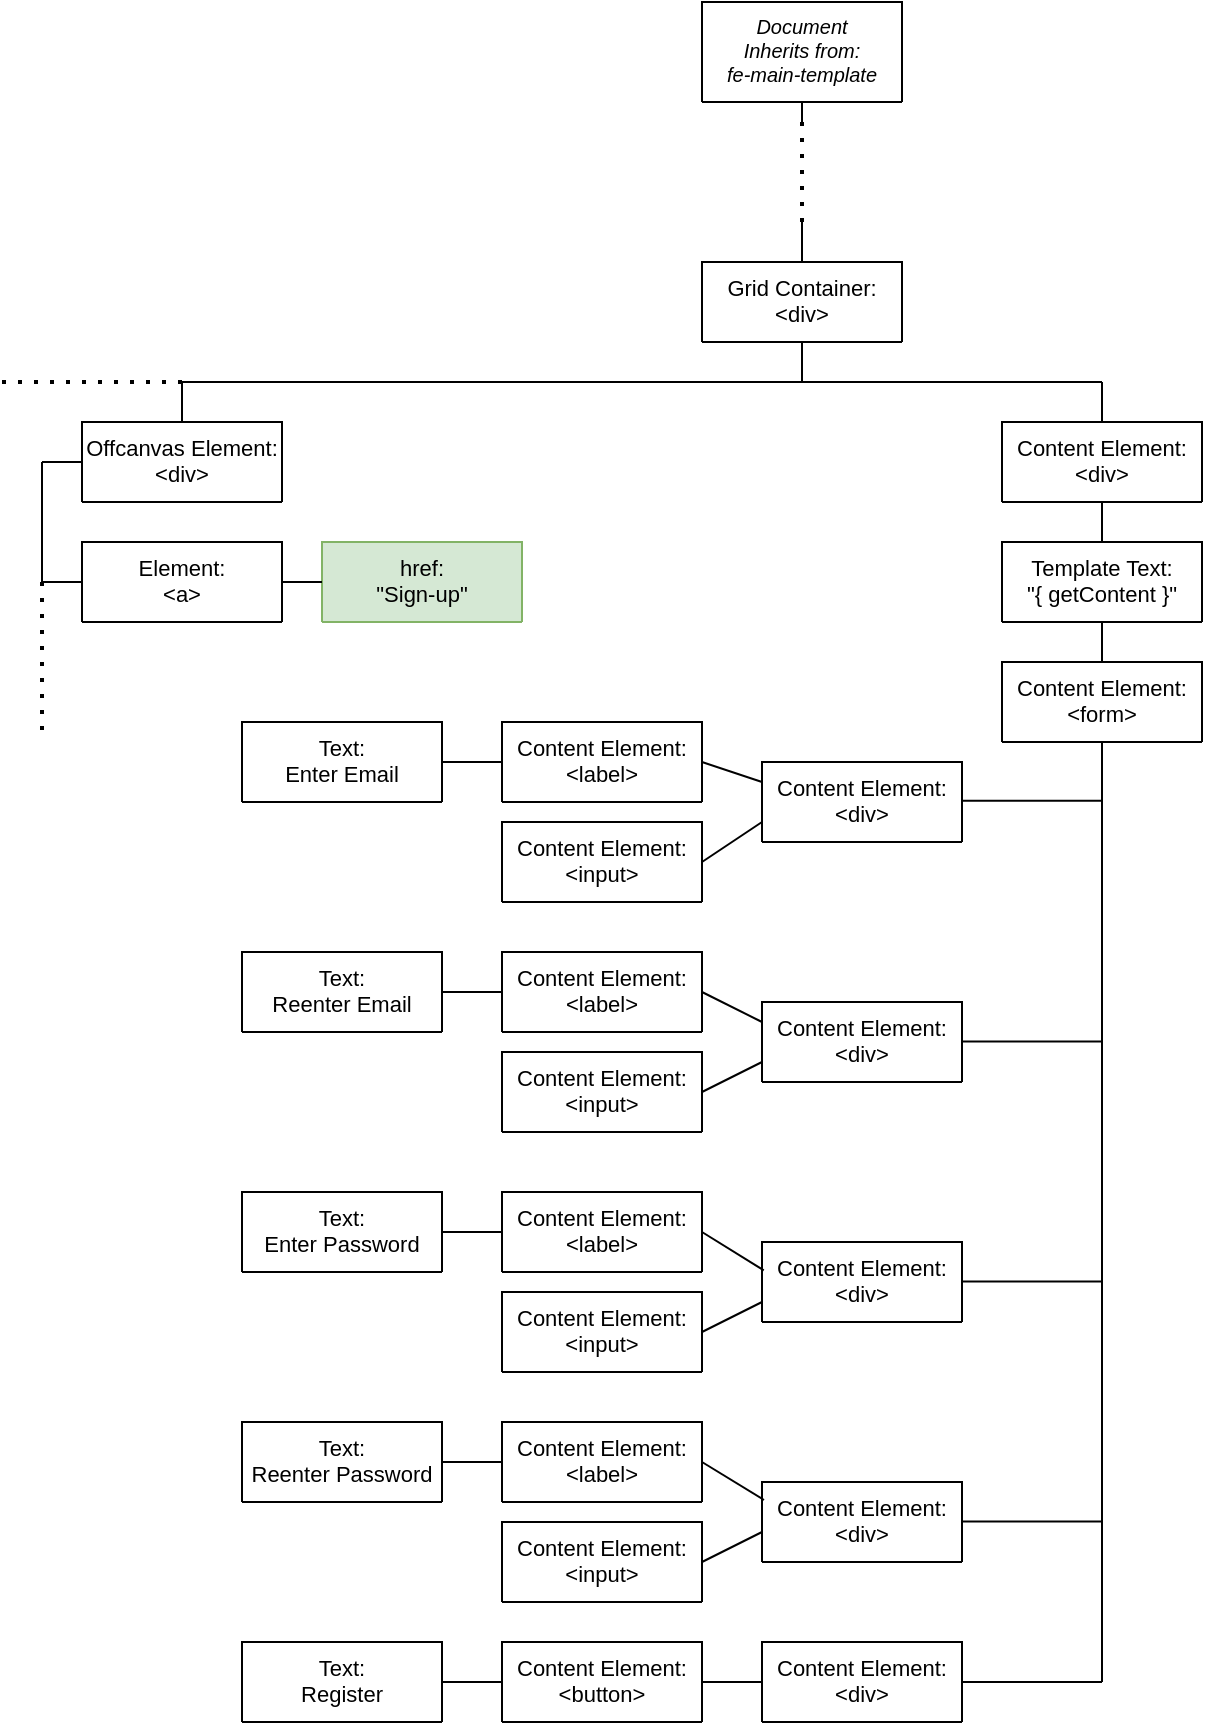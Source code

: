 <mxfile version="23.1.1" type="github">
  <diagram id="C5RBs43oDa-KdzZeNtuy" name="Page-1">
    <mxGraphModel dx="986" dy="884" grid="1" gridSize="10" guides="1" tooltips="1" connect="1" arrows="1" fold="1" page="1" pageScale="1" pageWidth="827" pageHeight="1169" math="0" shadow="0">
      <root>
        <mxCell id="WIyWlLk6GJQsqaUBKTNV-0" />
        <mxCell id="WIyWlLk6GJQsqaUBKTNV-1" parent="WIyWlLk6GJQsqaUBKTNV-0" />
        <mxCell id="zkfFHV4jXpPFQw0GAbJ--0" value="Document&#xa;Inherits from:&#xa;fe-main-template&#xa;" style="swimlane;fontStyle=2;align=center;verticalAlign=top;childLayout=stackLayout;horizontal=1;startSize=50;horizontalStack=0;resizeParent=1;resizeLast=0;collapsible=1;marginBottom=0;rounded=0;shadow=0;strokeWidth=1;fontSize=10;" parent="WIyWlLk6GJQsqaUBKTNV-1" vertex="1">
          <mxGeometry x="400" y="20" width="100" height="50" as="geometry">
            <mxRectangle x="230" y="140" width="160" height="26" as="alternateBounds" />
          </mxGeometry>
        </mxCell>
        <mxCell id="VF9Iw9guQS42RCAOD6OS-5" value="" style="endArrow=none;html=1;rounded=0;entryX=0.5;entryY=1;entryDx=0;entryDy=0;exitX=0.5;exitY=0;exitDx=0;exitDy=0;" parent="WIyWlLk6GJQsqaUBKTNV-1" target="zkfFHV4jXpPFQw0GAbJ--0" edge="1">
          <mxGeometry width="50" height="50" relative="1" as="geometry">
            <mxPoint x="450" y="80.0" as="sourcePoint" />
            <mxPoint x="590" y="170" as="targetPoint" />
          </mxGeometry>
        </mxCell>
        <mxCell id="VF9Iw9guQS42RCAOD6OS-45" value="Offcanvas Element:&#xa;&lt;div&gt;&#xa;" style="swimlane;fontStyle=0;align=center;verticalAlign=top;childLayout=stackLayout;horizontal=1;startSize=50;horizontalStack=0;resizeParent=1;resizeLast=0;collapsible=1;marginBottom=0;rounded=0;shadow=0;strokeWidth=1;fontSize=11;" parent="WIyWlLk6GJQsqaUBKTNV-1" vertex="1">
          <mxGeometry x="90" y="230" width="100" height="40" as="geometry">
            <mxRectangle x="130" y="380" width="160" height="26" as="alternateBounds" />
          </mxGeometry>
        </mxCell>
        <mxCell id="VF9Iw9guQS42RCAOD6OS-50" value="Grid Container:&#xa;&lt;div&gt;&#xa;" style="swimlane;fontStyle=0;align=center;verticalAlign=top;childLayout=stackLayout;horizontal=1;startSize=50;horizontalStack=0;resizeParent=1;resizeLast=0;collapsible=1;marginBottom=0;rounded=0;shadow=0;strokeWidth=1;fontSize=11;" parent="WIyWlLk6GJQsqaUBKTNV-1" vertex="1">
          <mxGeometry x="400" y="150" width="100" height="40" as="geometry">
            <mxRectangle x="130" y="380" width="160" height="26" as="alternateBounds" />
          </mxGeometry>
        </mxCell>
        <mxCell id="VF9Iw9guQS42RCAOD6OS-51" value="" style="endArrow=none;html=1;rounded=0;entryX=0.5;entryY=1;entryDx=0;entryDy=0;" parent="WIyWlLk6GJQsqaUBKTNV-1" source="VF9Iw9guQS42RCAOD6OS-50" edge="1">
          <mxGeometry width="50" height="50" relative="1" as="geometry">
            <mxPoint x="420" y="450" as="sourcePoint" />
            <mxPoint x="450" y="130" as="targetPoint" />
          </mxGeometry>
        </mxCell>
        <mxCell id="VF9Iw9guQS42RCAOD6OS-52" value="Element:&#xa;&lt;a&gt;&#xa;" style="swimlane;fontStyle=0;align=center;verticalAlign=top;childLayout=stackLayout;horizontal=1;startSize=50;horizontalStack=0;resizeParent=1;resizeLast=0;collapsible=1;marginBottom=0;rounded=0;shadow=0;strokeWidth=1;fontSize=11;" parent="WIyWlLk6GJQsqaUBKTNV-1" vertex="1">
          <mxGeometry x="90" y="290" width="100" height="40" as="geometry">
            <mxRectangle x="130" y="380" width="160" height="26" as="alternateBounds" />
          </mxGeometry>
        </mxCell>
        <mxCell id="VF9Iw9guQS42RCAOD6OS-53" value="" style="endArrow=none;html=1;rounded=0;entryX=0.5;entryY=1;entryDx=0;entryDy=0;" parent="WIyWlLk6GJQsqaUBKTNV-1" target="VF9Iw9guQS42RCAOD6OS-50" edge="1">
          <mxGeometry width="50" height="50" relative="1" as="geometry">
            <mxPoint x="450" y="210" as="sourcePoint" />
            <mxPoint x="470" y="280" as="targetPoint" />
          </mxGeometry>
        </mxCell>
        <mxCell id="VF9Iw9guQS42RCAOD6OS-56" value="" style="endArrow=none;html=1;rounded=0;exitX=0.5;exitY=0;exitDx=0;exitDy=0;" parent="WIyWlLk6GJQsqaUBKTNV-1" source="VF9Iw9guQS42RCAOD6OS-45" edge="1">
          <mxGeometry width="50" height="50" relative="1" as="geometry">
            <mxPoint x="210" y="330" as="sourcePoint" />
            <mxPoint x="140" y="210" as="targetPoint" />
          </mxGeometry>
        </mxCell>
        <mxCell id="VF9Iw9guQS42RCAOD6OS-57" value="" style="endArrow=none;html=1;rounded=0;entryX=0;entryY=0.5;entryDx=0;entryDy=0;" parent="WIyWlLk6GJQsqaUBKTNV-1" target="VF9Iw9guQS42RCAOD6OS-45" edge="1">
          <mxGeometry width="50" height="50" relative="1" as="geometry">
            <mxPoint x="70" y="250" as="sourcePoint" />
            <mxPoint x="260" y="280" as="targetPoint" />
          </mxGeometry>
        </mxCell>
        <mxCell id="VF9Iw9guQS42RCAOD6OS-63" value="" style="endArrow=none;html=1;rounded=0;entryX=0;entryY=0.5;entryDx=0;entryDy=0;" parent="WIyWlLk6GJQsqaUBKTNV-1" target="VF9Iw9guQS42RCAOD6OS-52" edge="1">
          <mxGeometry width="50" height="50" relative="1" as="geometry">
            <mxPoint x="70" y="310" as="sourcePoint" />
            <mxPoint x="260" y="280" as="targetPoint" />
          </mxGeometry>
        </mxCell>
        <mxCell id="VF9Iw9guQS42RCAOD6OS-68" value="href:&#xa;&quot;Sign-up&quot;&#xa;" style="swimlane;fontStyle=0;align=center;verticalAlign=top;childLayout=stackLayout;horizontal=1;startSize=50;horizontalStack=0;resizeParent=1;resizeLast=0;collapsible=1;marginBottom=0;rounded=0;shadow=0;strokeWidth=1;fontSize=11;fillColor=#d5e8d4;strokeColor=#82b366;" parent="WIyWlLk6GJQsqaUBKTNV-1" vertex="1">
          <mxGeometry x="210" y="290" width="100" height="40" as="geometry">
            <mxRectangle x="130" y="380" width="160" height="26" as="alternateBounds" />
          </mxGeometry>
        </mxCell>
        <mxCell id="VF9Iw9guQS42RCAOD6OS-73" value="" style="endArrow=none;html=1;rounded=0;entryX=0;entryY=0.5;entryDx=0;entryDy=0;exitX=1;exitY=0.5;exitDx=0;exitDy=0;" parent="WIyWlLk6GJQsqaUBKTNV-1" source="VF9Iw9guQS42RCAOD6OS-52" target="VF9Iw9guQS42RCAOD6OS-68" edge="1">
          <mxGeometry width="50" height="50" relative="1" as="geometry">
            <mxPoint x="210" y="330" as="sourcePoint" />
            <mxPoint x="260" y="280" as="targetPoint" />
          </mxGeometry>
        </mxCell>
        <mxCell id="VF9Iw9guQS42RCAOD6OS-78" value="Content Element:&#xa;&lt;div&gt;&#xa;" style="swimlane;fontStyle=0;align=center;verticalAlign=top;childLayout=stackLayout;horizontal=1;startSize=50;horizontalStack=0;resizeParent=1;resizeLast=0;collapsible=1;marginBottom=0;rounded=0;shadow=0;strokeWidth=1;fontSize=11;" parent="WIyWlLk6GJQsqaUBKTNV-1" vertex="1">
          <mxGeometry x="550" y="230" width="100" height="40" as="geometry">
            <mxRectangle x="130" y="380" width="160" height="26" as="alternateBounds" />
          </mxGeometry>
        </mxCell>
        <mxCell id="VF9Iw9guQS42RCAOD6OS-79" value="" style="endArrow=none;html=1;rounded=0;" parent="WIyWlLk6GJQsqaUBKTNV-1" edge="1">
          <mxGeometry width="50" height="50" relative="1" as="geometry">
            <mxPoint x="600" y="210" as="sourcePoint" />
            <mxPoint x="290" y="210" as="targetPoint" />
          </mxGeometry>
        </mxCell>
        <mxCell id="VF9Iw9guQS42RCAOD6OS-80" value="Template Text:&#xa;&quot;{ getContent }&quot;&#xa;" style="swimlane;fontStyle=0;align=center;verticalAlign=top;childLayout=stackLayout;horizontal=1;startSize=50;horizontalStack=0;resizeParent=1;resizeLast=0;collapsible=1;marginBottom=0;rounded=0;shadow=0;strokeWidth=1;fontSize=11;" parent="WIyWlLk6GJQsqaUBKTNV-1" vertex="1">
          <mxGeometry x="550" y="290" width="100" height="40" as="geometry">
            <mxRectangle x="130" y="380" width="160" height="26" as="alternateBounds" />
          </mxGeometry>
        </mxCell>
        <mxCell id="VF9Iw9guQS42RCAOD6OS-81" value="" style="endArrow=none;html=1;rounded=0;entryX=0.5;entryY=1;entryDx=0;entryDy=0;exitX=0.5;exitY=0;exitDx=0;exitDy=0;" parent="WIyWlLk6GJQsqaUBKTNV-1" source="VF9Iw9guQS42RCAOD6OS-80" target="VF9Iw9guQS42RCAOD6OS-78" edge="1">
          <mxGeometry width="50" height="50" relative="1" as="geometry">
            <mxPoint x="390" y="330" as="sourcePoint" />
            <mxPoint x="440" y="280" as="targetPoint" />
          </mxGeometry>
        </mxCell>
        <mxCell id="DqWKw1W-V-vtWbqpxLQn-0" value="" style="endArrow=none;html=1;rounded=0;" parent="WIyWlLk6GJQsqaUBKTNV-1" edge="1">
          <mxGeometry width="50" height="50" relative="1" as="geometry">
            <mxPoint x="140" y="210" as="sourcePoint" />
            <mxPoint x="470" y="210" as="targetPoint" />
          </mxGeometry>
        </mxCell>
        <mxCell id="DqWKw1W-V-vtWbqpxLQn-1" value="" style="endArrow=none;html=1;rounded=0;" parent="WIyWlLk6GJQsqaUBKTNV-1" edge="1">
          <mxGeometry width="50" height="50" relative="1" as="geometry">
            <mxPoint x="70" y="310" as="sourcePoint" />
            <mxPoint x="70" y="250" as="targetPoint" />
          </mxGeometry>
        </mxCell>
        <mxCell id="DqWKw1W-V-vtWbqpxLQn-4" value="" style="endArrow=none;dashed=1;html=1;dashPattern=1 3;strokeWidth=2;rounded=0;" parent="WIyWlLk6GJQsqaUBKTNV-1" edge="1">
          <mxGeometry width="50" height="50" relative="1" as="geometry">
            <mxPoint x="70" y="310" as="sourcePoint" />
            <mxPoint x="70" y="390" as="targetPoint" />
          </mxGeometry>
        </mxCell>
        <mxCell id="DqWKw1W-V-vtWbqpxLQn-5" value="" style="endArrow=none;dashed=1;html=1;dashPattern=1 3;strokeWidth=2;rounded=0;" parent="WIyWlLk6GJQsqaUBKTNV-1" edge="1">
          <mxGeometry width="50" height="50" relative="1" as="geometry">
            <mxPoint x="50" y="210" as="sourcePoint" />
            <mxPoint x="140" y="210" as="targetPoint" />
          </mxGeometry>
        </mxCell>
        <mxCell id="DqWKw1W-V-vtWbqpxLQn-6" value="" style="endArrow=none;dashed=1;html=1;dashPattern=1 3;strokeWidth=2;rounded=0;" parent="WIyWlLk6GJQsqaUBKTNV-1" edge="1">
          <mxGeometry width="50" height="50" relative="1" as="geometry">
            <mxPoint x="450" y="130" as="sourcePoint" />
            <mxPoint x="450" y="80" as="targetPoint" />
          </mxGeometry>
        </mxCell>
        <mxCell id="SQJkW7k5c4gmm_ZYG9Eu-2" value="Content Element:&#xa;&lt;form&gt;&#xa;" style="swimlane;fontStyle=0;align=center;verticalAlign=top;childLayout=stackLayout;horizontal=1;startSize=50;horizontalStack=0;resizeParent=1;resizeLast=0;collapsible=1;marginBottom=0;rounded=0;shadow=0;strokeWidth=1;fontSize=11;" parent="WIyWlLk6GJQsqaUBKTNV-1" vertex="1">
          <mxGeometry x="550" y="350" width="100" height="40" as="geometry">
            <mxRectangle x="130" y="380" width="160" height="26" as="alternateBounds" />
          </mxGeometry>
        </mxCell>
        <mxCell id="Hl85aeynrHfhEjU7mRnR-0" value="" style="endArrow=none;html=1;rounded=0;exitX=0.5;exitY=0;exitDx=0;exitDy=0;" edge="1" parent="WIyWlLk6GJQsqaUBKTNV-1" source="VF9Iw9guQS42RCAOD6OS-78">
          <mxGeometry width="50" height="50" relative="1" as="geometry">
            <mxPoint x="250" y="590" as="sourcePoint" />
            <mxPoint x="600" y="210" as="targetPoint" />
          </mxGeometry>
        </mxCell>
        <mxCell id="Hl85aeynrHfhEjU7mRnR-1" value="" style="endArrow=none;html=1;rounded=0;entryX=0.5;entryY=1;entryDx=0;entryDy=0;exitX=0.5;exitY=0;exitDx=0;exitDy=0;" edge="1" parent="WIyWlLk6GJQsqaUBKTNV-1" source="SQJkW7k5c4gmm_ZYG9Eu-2" target="VF9Iw9guQS42RCAOD6OS-80">
          <mxGeometry width="50" height="50" relative="1" as="geometry">
            <mxPoint x="250" y="470" as="sourcePoint" />
            <mxPoint x="300" y="420" as="targetPoint" />
          </mxGeometry>
        </mxCell>
        <mxCell id="Hl85aeynrHfhEjU7mRnR-2" value="" style="endArrow=none;html=1;rounded=0;entryX=0.5;entryY=1;entryDx=0;entryDy=0;" edge="1" parent="WIyWlLk6GJQsqaUBKTNV-1" target="SQJkW7k5c4gmm_ZYG9Eu-2">
          <mxGeometry width="50" height="50" relative="1" as="geometry">
            <mxPoint x="600" y="860" as="sourcePoint" />
            <mxPoint x="470" y="400" as="targetPoint" />
          </mxGeometry>
        </mxCell>
        <mxCell id="Hl85aeynrHfhEjU7mRnR-3" value="Content Element:&#xa;&lt;div&gt;&#xa;" style="swimlane;fontStyle=0;align=center;verticalAlign=top;childLayout=stackLayout;horizontal=1;startSize=50;horizontalStack=0;resizeParent=1;resizeLast=0;collapsible=1;marginBottom=0;rounded=0;shadow=0;strokeWidth=1;fontSize=11;" vertex="1" parent="WIyWlLk6GJQsqaUBKTNV-1">
          <mxGeometry x="430" y="400" width="100" height="40" as="geometry">
            <mxRectangle x="130" y="380" width="160" height="26" as="alternateBounds" />
          </mxGeometry>
        </mxCell>
        <mxCell id="Hl85aeynrHfhEjU7mRnR-4" value="Content Element:&#xa;&lt;div&gt;&#xa;" style="swimlane;fontStyle=0;align=center;verticalAlign=top;childLayout=stackLayout;horizontal=1;startSize=50;horizontalStack=0;resizeParent=1;resizeLast=0;collapsible=1;marginBottom=0;rounded=0;shadow=0;strokeWidth=1;fontSize=11;" vertex="1" parent="WIyWlLk6GJQsqaUBKTNV-1">
          <mxGeometry x="430" y="520" width="100" height="40" as="geometry">
            <mxRectangle x="130" y="380" width="160" height="26" as="alternateBounds" />
          </mxGeometry>
        </mxCell>
        <mxCell id="Hl85aeynrHfhEjU7mRnR-5" value="Content Element:&#xa;&lt;div&gt;&#xa;" style="swimlane;fontStyle=0;align=center;verticalAlign=top;childLayout=stackLayout;horizontal=1;startSize=50;horizontalStack=0;resizeParent=1;resizeLast=0;collapsible=1;marginBottom=0;rounded=0;shadow=0;strokeWidth=1;fontSize=11;" vertex="1" parent="WIyWlLk6GJQsqaUBKTNV-1">
          <mxGeometry x="430" y="640" width="100" height="40" as="geometry">
            <mxRectangle x="130" y="380" width="160" height="26" as="alternateBounds" />
          </mxGeometry>
        </mxCell>
        <mxCell id="Hl85aeynrHfhEjU7mRnR-6" value="Content Element:&#xa;&lt;div&gt;&#xa;" style="swimlane;fontStyle=0;align=center;verticalAlign=top;childLayout=stackLayout;horizontal=1;startSize=50;horizontalStack=0;resizeParent=1;resizeLast=0;collapsible=1;marginBottom=0;rounded=0;shadow=0;strokeWidth=1;fontSize=11;" vertex="1" parent="WIyWlLk6GJQsqaUBKTNV-1">
          <mxGeometry x="430" y="760" width="100" height="40" as="geometry">
            <mxRectangle x="130" y="380" width="160" height="26" as="alternateBounds" />
          </mxGeometry>
        </mxCell>
        <mxCell id="Hl85aeynrHfhEjU7mRnR-7" value="Content Element:&#xa;&lt;div&gt;&#xa;" style="swimlane;fontStyle=0;align=center;verticalAlign=top;childLayout=stackLayout;horizontal=1;startSize=50;horizontalStack=0;resizeParent=1;resizeLast=0;collapsible=1;marginBottom=0;rounded=0;shadow=0;strokeWidth=1;fontSize=11;" vertex="1" parent="WIyWlLk6GJQsqaUBKTNV-1">
          <mxGeometry x="430" y="840" width="100" height="40" as="geometry">
            <mxRectangle x="130" y="380" width="160" height="26" as="alternateBounds" />
          </mxGeometry>
        </mxCell>
        <mxCell id="Hl85aeynrHfhEjU7mRnR-8" value="Content Element:&#xa;&lt;label&gt;&#xa;" style="swimlane;fontStyle=0;align=center;verticalAlign=top;childLayout=stackLayout;horizontal=1;startSize=50;horizontalStack=0;resizeParent=1;resizeLast=0;collapsible=1;marginBottom=0;rounded=0;shadow=0;strokeWidth=1;fontSize=11;" vertex="1" parent="WIyWlLk6GJQsqaUBKTNV-1">
          <mxGeometry x="300" y="380" width="100" height="40" as="geometry">
            <mxRectangle x="130" y="380" width="160" height="26" as="alternateBounds" />
          </mxGeometry>
        </mxCell>
        <mxCell id="Hl85aeynrHfhEjU7mRnR-9" value="Content Element:&#xa;&lt;input&gt;&#xa;" style="swimlane;fontStyle=0;align=center;verticalAlign=top;childLayout=stackLayout;horizontal=1;startSize=50;horizontalStack=0;resizeParent=1;resizeLast=0;collapsible=1;marginBottom=0;rounded=0;shadow=0;strokeWidth=1;fontSize=11;" vertex="1" parent="WIyWlLk6GJQsqaUBKTNV-1">
          <mxGeometry x="300" y="430" width="100" height="40" as="geometry">
            <mxRectangle x="130" y="380" width="160" height="26" as="alternateBounds" />
          </mxGeometry>
        </mxCell>
        <mxCell id="Hl85aeynrHfhEjU7mRnR-10" value="Content Element:&#xa;&lt;label&gt;&#xa;" style="swimlane;fontStyle=0;align=center;verticalAlign=top;childLayout=stackLayout;horizontal=1;startSize=50;horizontalStack=0;resizeParent=1;resizeLast=0;collapsible=1;marginBottom=0;rounded=0;shadow=0;strokeWidth=1;fontSize=11;" vertex="1" parent="WIyWlLk6GJQsqaUBKTNV-1">
          <mxGeometry x="300" y="495" width="100" height="40" as="geometry">
            <mxRectangle x="130" y="380" width="160" height="26" as="alternateBounds" />
          </mxGeometry>
        </mxCell>
        <mxCell id="Hl85aeynrHfhEjU7mRnR-11" value="Content Element:&#xa;&lt;input&gt;&#xa;" style="swimlane;fontStyle=0;align=center;verticalAlign=top;childLayout=stackLayout;horizontal=1;startSize=50;horizontalStack=0;resizeParent=1;resizeLast=0;collapsible=1;marginBottom=0;rounded=0;shadow=0;strokeWidth=1;fontSize=11;" vertex="1" parent="WIyWlLk6GJQsqaUBKTNV-1">
          <mxGeometry x="300" y="545" width="100" height="40" as="geometry">
            <mxRectangle x="130" y="380" width="160" height="26" as="alternateBounds" />
          </mxGeometry>
        </mxCell>
        <mxCell id="Hl85aeynrHfhEjU7mRnR-12" value="Content Element:&#xa;&lt;label&gt;&#xa;" style="swimlane;fontStyle=0;align=center;verticalAlign=top;childLayout=stackLayout;horizontal=1;startSize=50;horizontalStack=0;resizeParent=1;resizeLast=0;collapsible=1;marginBottom=0;rounded=0;shadow=0;strokeWidth=1;fontSize=11;" vertex="1" parent="WIyWlLk6GJQsqaUBKTNV-1">
          <mxGeometry x="300" y="615" width="100" height="40" as="geometry">
            <mxRectangle x="130" y="380" width="160" height="26" as="alternateBounds" />
          </mxGeometry>
        </mxCell>
        <mxCell id="Hl85aeynrHfhEjU7mRnR-13" value="Content Element:&#xa;&lt;input&gt;&#xa;" style="swimlane;fontStyle=0;align=center;verticalAlign=top;childLayout=stackLayout;horizontal=1;startSize=50;horizontalStack=0;resizeParent=1;resizeLast=0;collapsible=1;marginBottom=0;rounded=0;shadow=0;strokeWidth=1;fontSize=11;" vertex="1" parent="WIyWlLk6GJQsqaUBKTNV-1">
          <mxGeometry x="300" y="665" width="100" height="40" as="geometry">
            <mxRectangle x="130" y="380" width="160" height="26" as="alternateBounds" />
          </mxGeometry>
        </mxCell>
        <mxCell id="Hl85aeynrHfhEjU7mRnR-14" value="Content Element:&#xa;&lt;label&gt;&#xa;" style="swimlane;fontStyle=0;align=center;verticalAlign=top;childLayout=stackLayout;horizontal=1;startSize=50;horizontalStack=0;resizeParent=1;resizeLast=0;collapsible=1;marginBottom=0;rounded=0;shadow=0;strokeWidth=1;fontSize=11;" vertex="1" parent="WIyWlLk6GJQsqaUBKTNV-1">
          <mxGeometry x="300" y="730" width="100" height="40" as="geometry">
            <mxRectangle x="130" y="380" width="160" height="26" as="alternateBounds" />
          </mxGeometry>
        </mxCell>
        <mxCell id="Hl85aeynrHfhEjU7mRnR-15" value="Content Element:&#xa;&lt;input&gt;&#xa;" style="swimlane;fontStyle=0;align=center;verticalAlign=top;childLayout=stackLayout;horizontal=1;startSize=50;horizontalStack=0;resizeParent=1;resizeLast=0;collapsible=1;marginBottom=0;rounded=0;shadow=0;strokeWidth=1;fontSize=11;" vertex="1" parent="WIyWlLk6GJQsqaUBKTNV-1">
          <mxGeometry x="300" y="780" width="100" height="40" as="geometry">
            <mxRectangle x="130" y="380" width="160" height="26" as="alternateBounds" />
          </mxGeometry>
        </mxCell>
        <mxCell id="Hl85aeynrHfhEjU7mRnR-17" value="Content Element:&#xa;&lt;button&gt;&#xa;" style="swimlane;fontStyle=0;align=center;verticalAlign=top;childLayout=stackLayout;horizontal=1;startSize=50;horizontalStack=0;resizeParent=1;resizeLast=0;collapsible=1;marginBottom=0;rounded=0;shadow=0;strokeWidth=1;fontSize=11;" vertex="1" parent="WIyWlLk6GJQsqaUBKTNV-1">
          <mxGeometry x="300" y="840" width="100" height="40" as="geometry">
            <mxRectangle x="130" y="380" width="160" height="26" as="alternateBounds" />
          </mxGeometry>
        </mxCell>
        <mxCell id="Hl85aeynrHfhEjU7mRnR-19" value="" style="endArrow=none;html=1;rounded=0;entryX=0;entryY=0.25;entryDx=0;entryDy=0;exitX=1;exitY=0.5;exitDx=0;exitDy=0;" edge="1" parent="WIyWlLk6GJQsqaUBKTNV-1" source="Hl85aeynrHfhEjU7mRnR-8" target="Hl85aeynrHfhEjU7mRnR-3">
          <mxGeometry width="50" height="50" relative="1" as="geometry">
            <mxPoint x="400" y="620" as="sourcePoint" />
            <mxPoint x="450" y="570" as="targetPoint" />
          </mxGeometry>
        </mxCell>
        <mxCell id="Hl85aeynrHfhEjU7mRnR-20" value="" style="endArrow=none;html=1;rounded=0;entryX=0;entryY=0.75;entryDx=0;entryDy=0;exitX=1;exitY=0.5;exitDx=0;exitDy=0;" edge="1" parent="WIyWlLk6GJQsqaUBKTNV-1" source="Hl85aeynrHfhEjU7mRnR-9" target="Hl85aeynrHfhEjU7mRnR-3">
          <mxGeometry width="50" height="50" relative="1" as="geometry">
            <mxPoint x="410" y="410" as="sourcePoint" />
            <mxPoint x="440" y="420" as="targetPoint" />
          </mxGeometry>
        </mxCell>
        <mxCell id="Hl85aeynrHfhEjU7mRnR-21" value="" style="endArrow=none;html=1;rounded=0;entryX=0;entryY=0.25;entryDx=0;entryDy=0;exitX=1;exitY=0.5;exitDx=0;exitDy=0;" edge="1" parent="WIyWlLk6GJQsqaUBKTNV-1" source="Hl85aeynrHfhEjU7mRnR-10" target="Hl85aeynrHfhEjU7mRnR-4">
          <mxGeometry width="50" height="50" relative="1" as="geometry">
            <mxPoint x="410" y="460" as="sourcePoint" />
            <mxPoint x="440" y="440" as="targetPoint" />
          </mxGeometry>
        </mxCell>
        <mxCell id="Hl85aeynrHfhEjU7mRnR-22" value="" style="endArrow=none;html=1;rounded=0;entryX=0;entryY=0.75;entryDx=0;entryDy=0;exitX=1;exitY=0.5;exitDx=0;exitDy=0;" edge="1" parent="WIyWlLk6GJQsqaUBKTNV-1" source="Hl85aeynrHfhEjU7mRnR-11" target="Hl85aeynrHfhEjU7mRnR-4">
          <mxGeometry width="50" height="50" relative="1" as="geometry">
            <mxPoint x="410" y="525" as="sourcePoint" />
            <mxPoint x="440" y="540" as="targetPoint" />
          </mxGeometry>
        </mxCell>
        <mxCell id="Hl85aeynrHfhEjU7mRnR-23" value="" style="endArrow=none;html=1;rounded=0;entryX=0;entryY=0.75;entryDx=0;entryDy=0;exitX=1;exitY=0.5;exitDx=0;exitDy=0;" edge="1" parent="WIyWlLk6GJQsqaUBKTNV-1">
          <mxGeometry width="50" height="50" relative="1" as="geometry">
            <mxPoint x="400" y="685" as="sourcePoint" />
            <mxPoint x="430" y="670" as="targetPoint" />
          </mxGeometry>
        </mxCell>
        <mxCell id="Hl85aeynrHfhEjU7mRnR-24" value="" style="endArrow=none;html=1;rounded=0;entryX=0.009;entryY=0.354;entryDx=0;entryDy=0;exitX=1;exitY=0.5;exitDx=0;exitDy=0;entryPerimeter=0;" edge="1" parent="WIyWlLk6GJQsqaUBKTNV-1" source="Hl85aeynrHfhEjU7mRnR-12" target="Hl85aeynrHfhEjU7mRnR-5">
          <mxGeometry width="50" height="50" relative="1" as="geometry">
            <mxPoint x="410" y="695" as="sourcePoint" />
            <mxPoint x="440" y="680" as="targetPoint" />
          </mxGeometry>
        </mxCell>
        <mxCell id="Hl85aeynrHfhEjU7mRnR-25" value="" style="endArrow=none;html=1;rounded=0;entryX=0;entryY=0.75;entryDx=0;entryDy=0;exitX=1;exitY=0.5;exitDx=0;exitDy=0;" edge="1" parent="WIyWlLk6GJQsqaUBKTNV-1">
          <mxGeometry width="50" height="50" relative="1" as="geometry">
            <mxPoint x="400" y="800" as="sourcePoint" />
            <mxPoint x="430" y="785" as="targetPoint" />
          </mxGeometry>
        </mxCell>
        <mxCell id="Hl85aeynrHfhEjU7mRnR-26" value="" style="endArrow=none;html=1;rounded=0;entryX=0.009;entryY=0.354;entryDx=0;entryDy=0;exitX=1;exitY=0.5;exitDx=0;exitDy=0;entryPerimeter=0;" edge="1" parent="WIyWlLk6GJQsqaUBKTNV-1">
          <mxGeometry width="50" height="50" relative="1" as="geometry">
            <mxPoint x="400" y="750" as="sourcePoint" />
            <mxPoint x="431" y="769" as="targetPoint" />
          </mxGeometry>
        </mxCell>
        <mxCell id="Hl85aeynrHfhEjU7mRnR-27" value="" style="endArrow=none;html=1;rounded=0;entryX=0;entryY=0.5;entryDx=0;entryDy=0;exitX=1;exitY=0.5;exitDx=0;exitDy=0;" edge="1" parent="WIyWlLk6GJQsqaUBKTNV-1" source="Hl85aeynrHfhEjU7mRnR-17" target="Hl85aeynrHfhEjU7mRnR-7">
          <mxGeometry width="50" height="50" relative="1" as="geometry">
            <mxPoint x="410" y="770" as="sourcePoint" />
            <mxPoint x="440" y="755" as="targetPoint" />
          </mxGeometry>
        </mxCell>
        <mxCell id="Hl85aeynrHfhEjU7mRnR-28" value="" style="endArrow=none;html=1;rounded=0;" edge="1" parent="WIyWlLk6GJQsqaUBKTNV-1">
          <mxGeometry width="50" height="50" relative="1" as="geometry">
            <mxPoint x="530" y="860" as="sourcePoint" />
            <mxPoint x="600" y="860" as="targetPoint" />
          </mxGeometry>
        </mxCell>
        <mxCell id="Hl85aeynrHfhEjU7mRnR-29" value="" style="endArrow=none;html=1;rounded=0;" edge="1" parent="WIyWlLk6GJQsqaUBKTNV-1">
          <mxGeometry width="50" height="50" relative="1" as="geometry">
            <mxPoint x="530" y="779.71" as="sourcePoint" />
            <mxPoint x="600" y="779.71" as="targetPoint" />
          </mxGeometry>
        </mxCell>
        <mxCell id="Hl85aeynrHfhEjU7mRnR-30" value="" style="endArrow=none;html=1;rounded=0;" edge="1" parent="WIyWlLk6GJQsqaUBKTNV-1">
          <mxGeometry width="50" height="50" relative="1" as="geometry">
            <mxPoint x="530" y="659.71" as="sourcePoint" />
            <mxPoint x="600" y="659.71" as="targetPoint" />
          </mxGeometry>
        </mxCell>
        <mxCell id="Hl85aeynrHfhEjU7mRnR-31" value="" style="endArrow=none;html=1;rounded=0;" edge="1" parent="WIyWlLk6GJQsqaUBKTNV-1">
          <mxGeometry width="50" height="50" relative="1" as="geometry">
            <mxPoint x="530" y="539.71" as="sourcePoint" />
            <mxPoint x="600" y="539.71" as="targetPoint" />
          </mxGeometry>
        </mxCell>
        <mxCell id="Hl85aeynrHfhEjU7mRnR-32" value="" style="endArrow=none;html=1;rounded=0;" edge="1" parent="WIyWlLk6GJQsqaUBKTNV-1">
          <mxGeometry width="50" height="50" relative="1" as="geometry">
            <mxPoint x="530" y="419.43" as="sourcePoint" />
            <mxPoint x="600" y="419.43" as="targetPoint" />
          </mxGeometry>
        </mxCell>
        <mxCell id="Hl85aeynrHfhEjU7mRnR-34" value="Text:&#xa;Register&#xa;" style="swimlane;fontStyle=0;align=center;verticalAlign=top;childLayout=stackLayout;horizontal=1;startSize=50;horizontalStack=0;resizeParent=1;resizeLast=0;collapsible=1;marginBottom=0;rounded=0;shadow=0;strokeWidth=1;fontSize=11;" vertex="1" parent="WIyWlLk6GJQsqaUBKTNV-1">
          <mxGeometry x="170" y="840" width="100" height="40" as="geometry">
            <mxRectangle x="130" y="380" width="160" height="26" as="alternateBounds" />
          </mxGeometry>
        </mxCell>
        <mxCell id="Hl85aeynrHfhEjU7mRnR-35" value="" style="endArrow=none;html=1;rounded=0;entryX=0;entryY=0.5;entryDx=0;entryDy=0;exitX=1;exitY=0.5;exitDx=0;exitDy=0;" edge="1" parent="WIyWlLk6GJQsqaUBKTNV-1" source="Hl85aeynrHfhEjU7mRnR-34">
          <mxGeometry width="50" height="50" relative="1" as="geometry">
            <mxPoint x="280" y="770" as="sourcePoint" />
            <mxPoint x="300" y="860" as="targetPoint" />
          </mxGeometry>
        </mxCell>
        <mxCell id="Hl85aeynrHfhEjU7mRnR-36" value="Text:&#xa;Reenter Password" style="swimlane;fontStyle=0;align=center;verticalAlign=top;childLayout=stackLayout;horizontal=1;startSize=50;horizontalStack=0;resizeParent=1;resizeLast=0;collapsible=1;marginBottom=0;rounded=0;shadow=0;strokeWidth=1;fontSize=11;" vertex="1" parent="WIyWlLk6GJQsqaUBKTNV-1">
          <mxGeometry x="170" y="730" width="100" height="40" as="geometry">
            <mxRectangle x="130" y="380" width="160" height="26" as="alternateBounds" />
          </mxGeometry>
        </mxCell>
        <mxCell id="Hl85aeynrHfhEjU7mRnR-37" value="" style="endArrow=none;html=1;rounded=0;entryX=0;entryY=0.5;entryDx=0;entryDy=0;exitX=1;exitY=0.5;exitDx=0;exitDy=0;" edge="1" parent="WIyWlLk6GJQsqaUBKTNV-1" source="Hl85aeynrHfhEjU7mRnR-36">
          <mxGeometry width="50" height="50" relative="1" as="geometry">
            <mxPoint x="280" y="660" as="sourcePoint" />
            <mxPoint x="300" y="750" as="targetPoint" />
          </mxGeometry>
        </mxCell>
        <mxCell id="Hl85aeynrHfhEjU7mRnR-38" value="Text:&#xa;Register&#xa;" style="swimlane;fontStyle=0;align=center;verticalAlign=top;childLayout=stackLayout;horizontal=1;startSize=50;horizontalStack=0;resizeParent=1;resizeLast=0;collapsible=1;marginBottom=0;rounded=0;shadow=0;strokeWidth=1;fontSize=11;" vertex="1" parent="WIyWlLk6GJQsqaUBKTNV-1">
          <mxGeometry x="170" y="615" width="100" height="40" as="geometry">
            <mxRectangle x="130" y="380" width="160" height="26" as="alternateBounds" />
          </mxGeometry>
        </mxCell>
        <mxCell id="Hl85aeynrHfhEjU7mRnR-39" value="" style="endArrow=none;html=1;rounded=0;entryX=0;entryY=0.5;entryDx=0;entryDy=0;exitX=1;exitY=0.5;exitDx=0;exitDy=0;" edge="1" parent="WIyWlLk6GJQsqaUBKTNV-1" source="Hl85aeynrHfhEjU7mRnR-38">
          <mxGeometry width="50" height="50" relative="1" as="geometry">
            <mxPoint x="280" y="545" as="sourcePoint" />
            <mxPoint x="300" y="635" as="targetPoint" />
          </mxGeometry>
        </mxCell>
        <mxCell id="Hl85aeynrHfhEjU7mRnR-40" value="Text:&#xa;Enter Password&#xa;" style="swimlane;fontStyle=0;align=center;verticalAlign=top;childLayout=stackLayout;horizontal=1;startSize=50;horizontalStack=0;resizeParent=1;resizeLast=0;collapsible=1;marginBottom=0;rounded=0;shadow=0;strokeWidth=1;fontSize=11;" vertex="1" parent="WIyWlLk6GJQsqaUBKTNV-1">
          <mxGeometry x="170" y="615" width="100" height="40" as="geometry">
            <mxRectangle x="130" y="380" width="160" height="26" as="alternateBounds" />
          </mxGeometry>
        </mxCell>
        <mxCell id="Hl85aeynrHfhEjU7mRnR-41" value="" style="endArrow=none;html=1;rounded=0;entryX=0;entryY=0.5;entryDx=0;entryDy=0;exitX=1;exitY=0.5;exitDx=0;exitDy=0;" edge="1" parent="WIyWlLk6GJQsqaUBKTNV-1" source="Hl85aeynrHfhEjU7mRnR-40">
          <mxGeometry width="50" height="50" relative="1" as="geometry">
            <mxPoint x="280" y="545" as="sourcePoint" />
            <mxPoint x="300" y="635" as="targetPoint" />
          </mxGeometry>
        </mxCell>
        <mxCell id="Hl85aeynrHfhEjU7mRnR-42" value="Text:&#xa;Reenter Email&#xa;" style="swimlane;fontStyle=0;align=center;verticalAlign=top;childLayout=stackLayout;horizontal=1;startSize=50;horizontalStack=0;resizeParent=1;resizeLast=0;collapsible=1;marginBottom=0;rounded=0;shadow=0;strokeWidth=1;fontSize=11;" vertex="1" parent="WIyWlLk6GJQsqaUBKTNV-1">
          <mxGeometry x="170" y="495" width="100" height="40" as="geometry">
            <mxRectangle x="130" y="380" width="160" height="26" as="alternateBounds" />
          </mxGeometry>
        </mxCell>
        <mxCell id="Hl85aeynrHfhEjU7mRnR-43" value="" style="endArrow=none;html=1;rounded=0;entryX=0;entryY=0.5;entryDx=0;entryDy=0;exitX=1;exitY=0.5;exitDx=0;exitDy=0;" edge="1" parent="WIyWlLk6GJQsqaUBKTNV-1" source="Hl85aeynrHfhEjU7mRnR-42">
          <mxGeometry width="50" height="50" relative="1" as="geometry">
            <mxPoint x="280" y="425" as="sourcePoint" />
            <mxPoint x="300" y="515" as="targetPoint" />
          </mxGeometry>
        </mxCell>
        <mxCell id="Hl85aeynrHfhEjU7mRnR-44" value="Text:&#xa;Enter Email&#xa;" style="swimlane;fontStyle=0;align=center;verticalAlign=top;childLayout=stackLayout;horizontal=1;startSize=50;horizontalStack=0;resizeParent=1;resizeLast=0;collapsible=1;marginBottom=0;rounded=0;shadow=0;strokeWidth=1;fontSize=11;" vertex="1" parent="WIyWlLk6GJQsqaUBKTNV-1">
          <mxGeometry x="170" y="380" width="100" height="40" as="geometry">
            <mxRectangle x="130" y="380" width="160" height="26" as="alternateBounds" />
          </mxGeometry>
        </mxCell>
        <mxCell id="Hl85aeynrHfhEjU7mRnR-45" value="" style="endArrow=none;html=1;rounded=0;entryX=0;entryY=0.5;entryDx=0;entryDy=0;exitX=1;exitY=0.5;exitDx=0;exitDy=0;" edge="1" parent="WIyWlLk6GJQsqaUBKTNV-1" source="Hl85aeynrHfhEjU7mRnR-44">
          <mxGeometry width="50" height="50" relative="1" as="geometry">
            <mxPoint x="280" y="310" as="sourcePoint" />
            <mxPoint x="300" y="400" as="targetPoint" />
          </mxGeometry>
        </mxCell>
      </root>
    </mxGraphModel>
  </diagram>
</mxfile>
